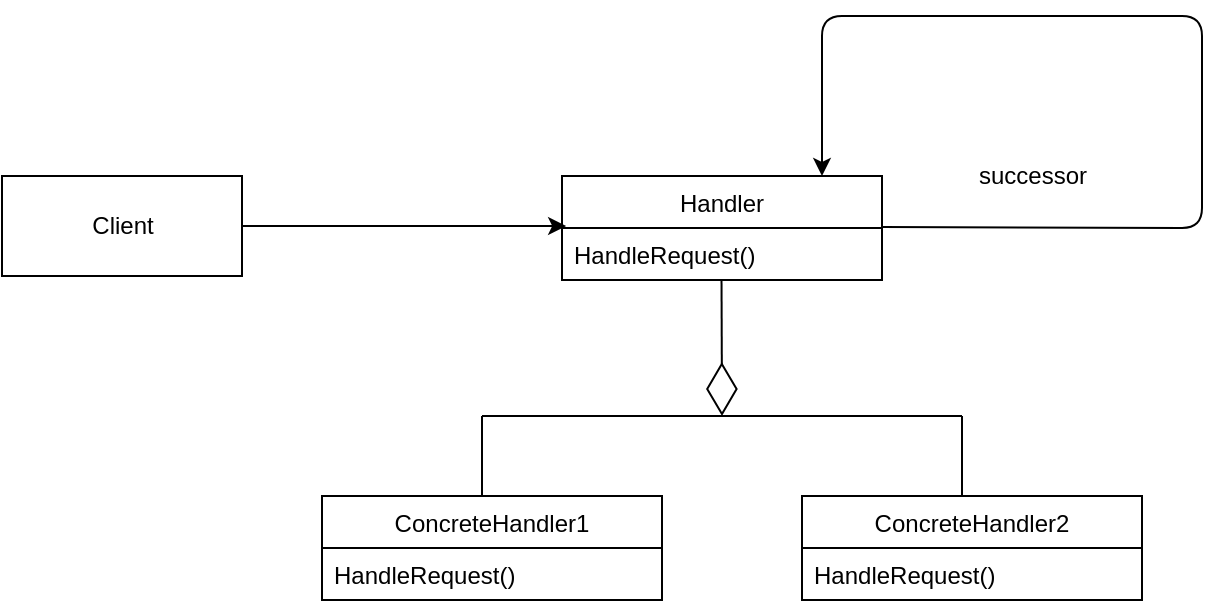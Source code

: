 <mxfile version="13.7.9" type="embed"><diagram id="wu_uEJe5cRVJ5iS6vXIR" name="Page-1"><mxGraphModel dx="678" dy="537" grid="1" gridSize="10" guides="1" tooltips="1" connect="1" arrows="1" fold="1" page="1" pageScale="1" pageWidth="850" pageHeight="1100" math="0" shadow="0"><root><mxCell id="0"/><mxCell id="1" parent="0"/><mxCell id="2" value="Client" style="html=1;" vertex="1" parent="1"><mxGeometry x="120" y="160" width="120" height="50" as="geometry"/></mxCell><mxCell id="3" value="Handler" style="swimlane;fontStyle=0;childLayout=stackLayout;horizontal=1;startSize=26;fillColor=none;horizontalStack=0;resizeParent=1;resizeParentMax=0;resizeLast=0;collapsible=1;marginBottom=0;" vertex="1" parent="1"><mxGeometry x="400" y="160" width="160" height="52" as="geometry"/></mxCell><mxCell id="4" value="HandleRequest()" style="text;strokeColor=none;fillColor=none;align=left;verticalAlign=top;spacingLeft=4;spacingRight=4;overflow=hidden;rotatable=0;points=[[0,0.5],[1,0.5]];portConstraint=eastwest;" vertex="1" parent="3"><mxGeometry y="26" width="160" height="26" as="geometry"/></mxCell><mxCell id="13" value="" style="group" vertex="1" connectable="0" parent="1"><mxGeometry x="530" y="80" width="190" height="106" as="geometry"/></mxCell><mxCell id="10" value="" style="endArrow=classic;html=1;" edge="1" parent="13"><mxGeometry width="50" height="50" relative="1" as="geometry"><mxPoint x="30" y="105.5" as="sourcePoint"/><mxPoint y="80" as="targetPoint"/><Array as="points"><mxPoint x="190" y="106"/><mxPoint x="190"/><mxPoint/></Array></mxGeometry></mxCell><mxCell id="11" value="successor" style="text;html=1;align=center;verticalAlign=middle;resizable=0;points=[];autosize=1;" vertex="1" parent="13"><mxGeometry x="70" y="70" width="70" height="20" as="geometry"/></mxCell><mxCell id="14" value="" style="endArrow=classic;html=1;exitX=1;exitY=0.5;exitDx=0;exitDy=0;entryX=0.013;entryY=-0.038;entryDx=0;entryDy=0;entryPerimeter=0;" edge="1" parent="1" source="2" target="4"><mxGeometry width="50" height="50" relative="1" as="geometry"><mxPoint x="400" y="600" as="sourcePoint"/><mxPoint x="450" y="550" as="targetPoint"/></mxGeometry></mxCell><mxCell id="21" value="" style="endArrow=diamondThin;endFill=0;endSize=24;html=1;" edge="1" parent="1"><mxGeometry width="160" relative="1" as="geometry"><mxPoint x="479.76" y="212" as="sourcePoint"/><mxPoint x="480" y="280" as="targetPoint"/></mxGeometry></mxCell><mxCell id="15" value="ConcreteHandler1" style="swimlane;fontStyle=0;childLayout=stackLayout;horizontal=1;startSize=26;fillColor=none;horizontalStack=0;resizeParent=1;resizeParentMax=0;resizeLast=0;collapsible=1;marginBottom=0;" vertex="1" parent="1"><mxGeometry x="280" y="320" width="170" height="52" as="geometry"/></mxCell><mxCell id="16" value="HandleRequest()" style="text;strokeColor=none;fillColor=none;align=left;verticalAlign=top;spacingLeft=4;spacingRight=4;overflow=hidden;rotatable=0;points=[[0,0.5],[1,0.5]];portConstraint=eastwest;" vertex="1" parent="15"><mxGeometry y="26" width="170" height="26" as="geometry"/></mxCell><mxCell id="19" value="ConcreteHandler2" style="swimlane;fontStyle=0;childLayout=stackLayout;horizontal=1;startSize=26;fillColor=none;horizontalStack=0;resizeParent=1;resizeParentMax=0;resizeLast=0;collapsible=1;marginBottom=0;" vertex="1" parent="1"><mxGeometry x="520" y="320" width="170" height="52" as="geometry"/></mxCell><mxCell id="20" value="HandleRequest()" style="text;strokeColor=none;fillColor=none;align=left;verticalAlign=top;spacingLeft=4;spacingRight=4;overflow=hidden;rotatable=0;points=[[0,0.5],[1,0.5]];portConstraint=eastwest;" vertex="1" parent="19"><mxGeometry y="26" width="170" height="26" as="geometry"/></mxCell><mxCell id="22" value="" style="endArrow=none;html=1;" edge="1" parent="1"><mxGeometry width="50" height="50" relative="1" as="geometry"><mxPoint x="600" y="280" as="sourcePoint"/><mxPoint x="360" y="280" as="targetPoint"/></mxGeometry></mxCell><mxCell id="23" value="" style="endArrow=none;html=1;" edge="1" parent="1"><mxGeometry width="50" height="50" relative="1" as="geometry"><mxPoint x="600" y="320" as="sourcePoint"/><mxPoint x="600" y="280" as="targetPoint"/></mxGeometry></mxCell><mxCell id="24" value="" style="endArrow=none;html=1;" edge="1" parent="1"><mxGeometry width="50" height="50" relative="1" as="geometry"><mxPoint x="360" y="320" as="sourcePoint"/><mxPoint x="360" y="280" as="targetPoint"/></mxGeometry></mxCell></root></mxGraphModel></diagram></mxfile>